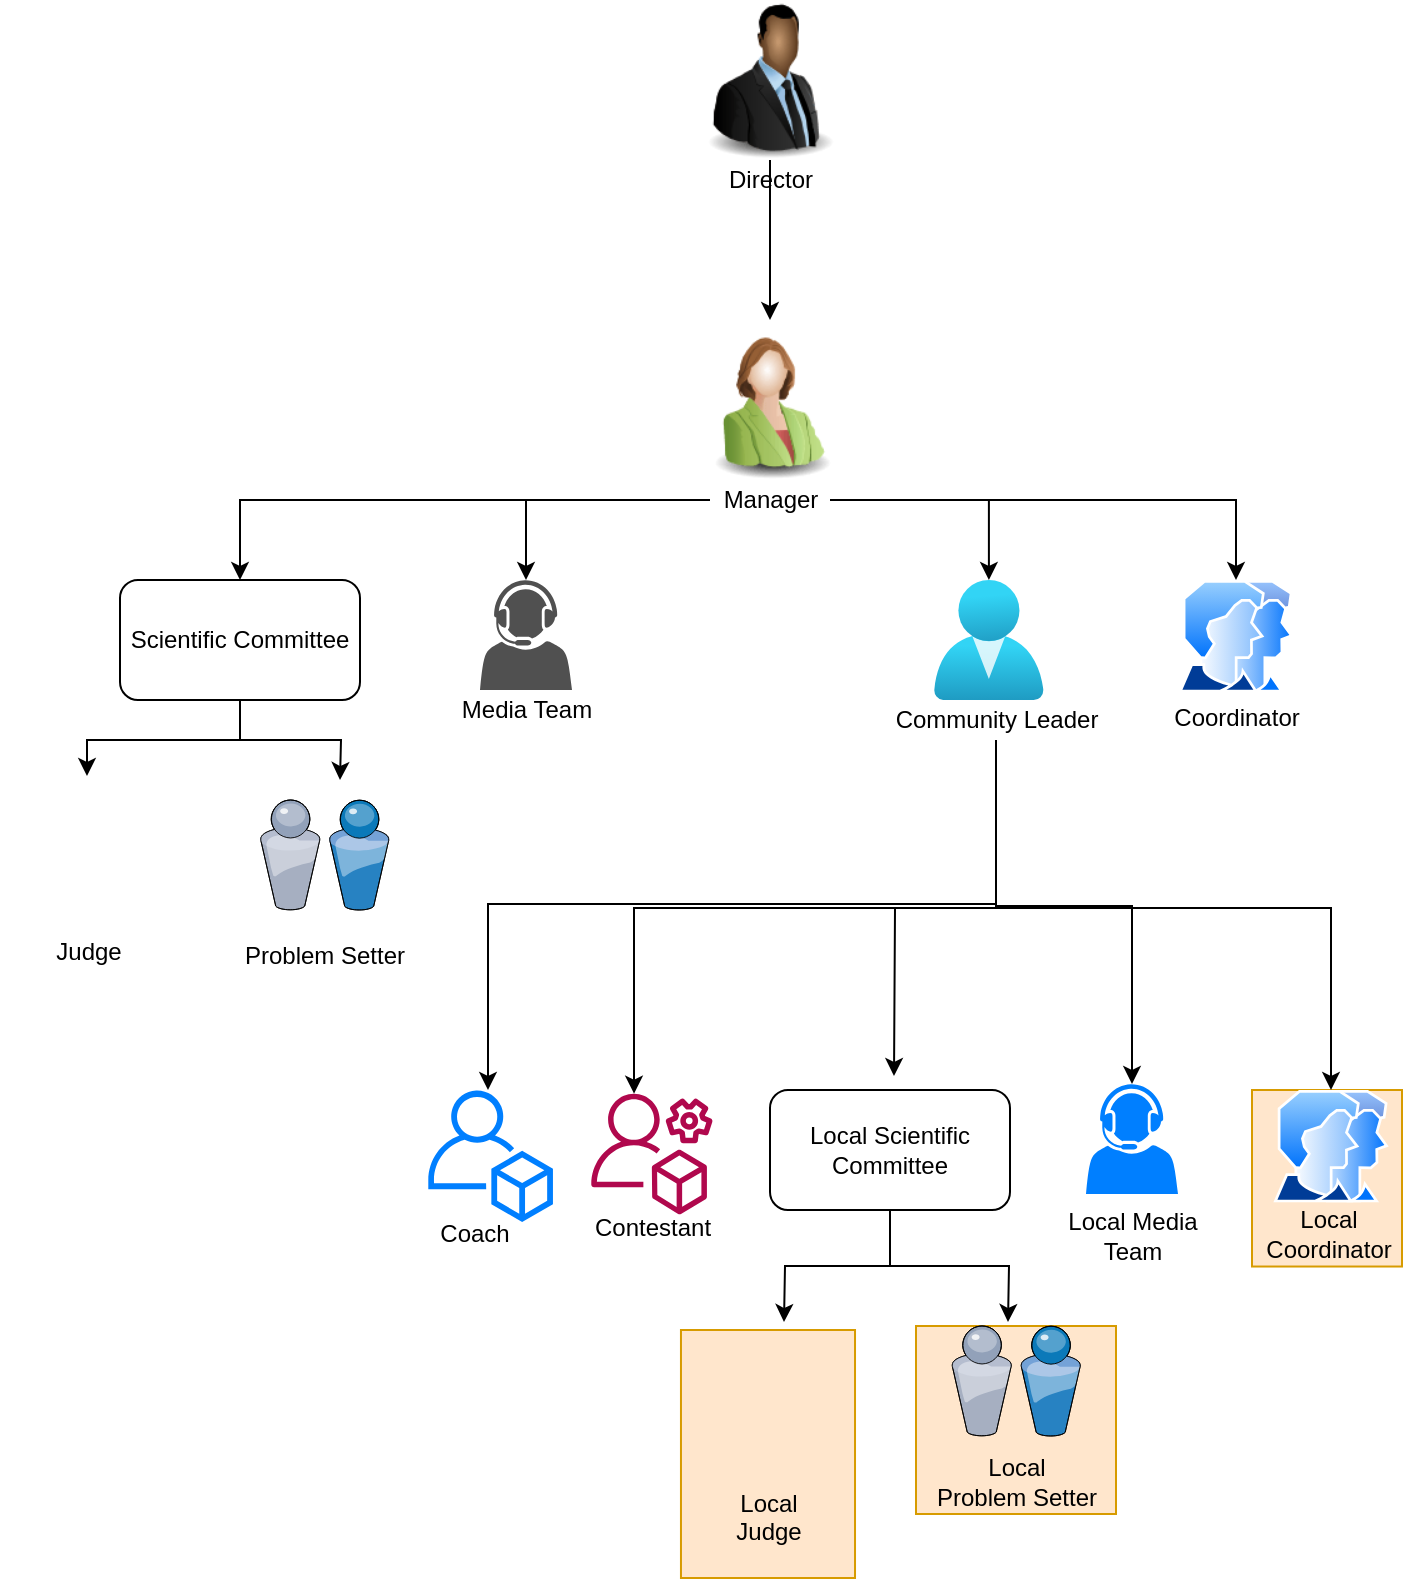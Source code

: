 <mxfile version="16.1.0" type="github">
  <diagram id="hZgRkW4Kh9cMTMM9FMmJ" name="Page-1">
    <mxGraphModel dx="1102" dy="600" grid="0" gridSize="10" guides="1" tooltips="1" connect="1" arrows="1" fold="1" page="1" pageScale="1" pageWidth="850" pageHeight="1100" math="0" shadow="0">
      <root>
        <mxCell id="0" />
        <mxCell id="1" parent="0" />
        <mxCell id="yb3H-mhaVjrvabLYlUrJ-5" value="" style="group" vertex="1" connectable="0" parent="1">
          <mxGeometry x="385" y="180" width="80" height="100" as="geometry" />
        </mxCell>
        <mxCell id="yb3H-mhaVjrvabLYlUrJ-3" value="" style="image;html=1;image=img/lib/clip_art/people/Suit_Woman_Green_128x128.png" vertex="1" parent="yb3H-mhaVjrvabLYlUrJ-5">
          <mxGeometry width="80" height="80" as="geometry" />
        </mxCell>
        <mxCell id="yb3H-mhaVjrvabLYlUrJ-4" value="Manager" style="text;html=1;align=center;verticalAlign=middle;resizable=0;points=[];autosize=1;strokeColor=none;fillColor=none;" vertex="1" parent="yb3H-mhaVjrvabLYlUrJ-5">
          <mxGeometry x="10" y="80" width="60" height="20" as="geometry" />
        </mxCell>
        <mxCell id="yb3H-mhaVjrvabLYlUrJ-6" value="" style="group" vertex="1" connectable="0" parent="1">
          <mxGeometry x="385" y="20" width="80" height="100" as="geometry" />
        </mxCell>
        <mxCell id="yb3H-mhaVjrvabLYlUrJ-1" value="" style="image;html=1;image=img/lib/clip_art/people/Suit_Man_Black_128x128.png" vertex="1" parent="yb3H-mhaVjrvabLYlUrJ-6">
          <mxGeometry width="80" height="80" as="geometry" />
        </mxCell>
        <mxCell id="yb3H-mhaVjrvabLYlUrJ-2" value="Director" style="text;html=1;align=center;verticalAlign=middle;resizable=0;points=[];autosize=1;strokeColor=none;fillColor=none;" vertex="1" parent="yb3H-mhaVjrvabLYlUrJ-6">
          <mxGeometry x="10" y="80" width="60" height="20" as="geometry" />
        </mxCell>
        <mxCell id="yb3H-mhaVjrvabLYlUrJ-30" style="edgeStyle=orthogonalEdgeStyle;rounded=0;orthogonalLoop=1;jettySize=auto;html=1;" edge="1" parent="1" source="yb3H-mhaVjrvabLYlUrJ-7" target="yb3H-mhaVjrvabLYlUrJ-13">
          <mxGeometry relative="1" as="geometry" />
        </mxCell>
        <mxCell id="yb3H-mhaVjrvabLYlUrJ-31" style="edgeStyle=orthogonalEdgeStyle;rounded=0;orthogonalLoop=1;jettySize=auto;html=1;" edge="1" parent="1" source="yb3H-mhaVjrvabLYlUrJ-7">
          <mxGeometry relative="1" as="geometry">
            <mxPoint x="210" y="410" as="targetPoint" />
          </mxGeometry>
        </mxCell>
        <mxCell id="yb3H-mhaVjrvabLYlUrJ-7" value="Scientific Committee" style="rounded=1;whiteSpace=wrap;html=1;" vertex="1" parent="1">
          <mxGeometry x="100" y="310" width="120" height="60" as="geometry" />
        </mxCell>
        <mxCell id="yb3H-mhaVjrvabLYlUrJ-8" value="" style="shape=image;html=1;verticalAlign=top;verticalLabelPosition=bottom;labelBackgroundColor=#ffffff;imageAspect=0;aspect=fixed;image=https://cdn4.iconfinder.com/data/icons/success-filloutline/64/auction-Verdict-judge-law-gavel-128.png" vertex="1" parent="1">
          <mxGeometry x="360" y="170" width="128" height="128" as="geometry" />
        </mxCell>
        <mxCell id="yb3H-mhaVjrvabLYlUrJ-11" value="" style="shape=image;html=1;verticalAlign=top;verticalLabelPosition=bottom;labelBackgroundColor=#ffffff;imageAspect=0;aspect=fixed;image=https://cdn4.iconfinder.com/data/icons/success-filloutline/64/auction-Verdict-judge-law-gavel-128.png" vertex="1" parent="1">
          <mxGeometry x="361" y="360" width="128" height="128" as="geometry" />
        </mxCell>
        <mxCell id="yb3H-mhaVjrvabLYlUrJ-12" value="" style="shape=image;html=1;verticalAlign=top;verticalLabelPosition=bottom;labelBackgroundColor=#ffffff;imageAspect=0;aspect=fixed;image=https://cdn0.iconfinder.com/data/icons/web-development-and-studio/512/17_Law_Action_auction_court_gavel_hammer_judge_legal-128.png" vertex="1" parent="1">
          <mxGeometry x="280" y="440" width="128" height="128" as="geometry" />
        </mxCell>
        <mxCell id="yb3H-mhaVjrvabLYlUrJ-18" style="edgeStyle=orthogonalEdgeStyle;rounded=0;orthogonalLoop=1;jettySize=auto;html=1;" edge="1" parent="1" source="yb3H-mhaVjrvabLYlUrJ-1" target="yb3H-mhaVjrvabLYlUrJ-3">
          <mxGeometry relative="1" as="geometry" />
        </mxCell>
        <mxCell id="yb3H-mhaVjrvabLYlUrJ-20" style="edgeStyle=orthogonalEdgeStyle;rounded=0;orthogonalLoop=1;jettySize=auto;html=1;entryX=0.5;entryY=0;entryDx=0;entryDy=0;" edge="1" parent="1" source="yb3H-mhaVjrvabLYlUrJ-4" target="yb3H-mhaVjrvabLYlUrJ-7">
          <mxGeometry relative="1" as="geometry" />
        </mxCell>
        <mxCell id="yb3H-mhaVjrvabLYlUrJ-27" value="" style="group" vertex="1" connectable="0" parent="1">
          <mxGeometry x="40" y="408" width="87.03" height="110" as="geometry" />
        </mxCell>
        <mxCell id="yb3H-mhaVjrvabLYlUrJ-13" value="" style="shape=image;verticalLabelPosition=bottom;labelBackgroundColor=#ffffff;verticalAlign=top;aspect=fixed;imageAspect=0;image=https://www.pngkey.com/png/full/224-2240336_judge-vector-frames-illustrations-hd-images-photo-designs.png;" vertex="1" parent="yb3H-mhaVjrvabLYlUrJ-27">
          <mxGeometry width="87.03" height="80" as="geometry" />
        </mxCell>
        <mxCell id="yb3H-mhaVjrvabLYlUrJ-15" value="&lt;div&gt;Judge&lt;/div&gt;&lt;div&gt;&lt;br&gt;&lt;/div&gt;" style="text;html=1;align=center;verticalAlign=middle;resizable=0;points=[];autosize=1;strokeColor=none;fillColor=none;" vertex="1" parent="yb3H-mhaVjrvabLYlUrJ-27">
          <mxGeometry x="18.52" y="80" width="50" height="30" as="geometry" />
        </mxCell>
        <mxCell id="yb3H-mhaVjrvabLYlUrJ-29" value="" style="group" vertex="1" connectable="0" parent="1">
          <mxGeometry x="152.25" y="420" width="100" height="88" as="geometry" />
        </mxCell>
        <mxCell id="yb3H-mhaVjrvabLYlUrJ-26" value="" style="verticalLabelPosition=bottom;sketch=0;aspect=fixed;html=1;verticalAlign=top;strokeColor=none;align=center;outlineConnect=0;shape=mxgraph.citrix.users;" vertex="1" parent="yb3H-mhaVjrvabLYlUrJ-29">
          <mxGeometry x="17.75" width="64.5" height="55" as="geometry" />
        </mxCell>
        <mxCell id="yb3H-mhaVjrvabLYlUrJ-28" value="Problem Setter" style="text;html=1;align=center;verticalAlign=middle;resizable=0;points=[];autosize=1;strokeColor=none;fillColor=none;" vertex="1" parent="yb3H-mhaVjrvabLYlUrJ-29">
          <mxGeometry y="68" width="100" height="20" as="geometry" />
        </mxCell>
        <mxCell id="yb3H-mhaVjrvabLYlUrJ-33" style="edgeStyle=orthogonalEdgeStyle;rounded=0;orthogonalLoop=1;jettySize=auto;html=1;" edge="1" parent="1" source="yb3H-mhaVjrvabLYlUrJ-4" target="yb3H-mhaVjrvabLYlUrJ-22">
          <mxGeometry relative="1" as="geometry" />
        </mxCell>
        <mxCell id="yb3H-mhaVjrvabLYlUrJ-37" value="" style="group" vertex="1" connectable="0" parent="1">
          <mxGeometry x="478" y="310" width="120" height="80" as="geometry" />
        </mxCell>
        <mxCell id="yb3H-mhaVjrvabLYlUrJ-75" value="" style="group" vertex="1" connectable="0" parent="yb3H-mhaVjrvabLYlUrJ-37">
          <mxGeometry width="120" height="80" as="geometry" />
        </mxCell>
        <mxCell id="yb3H-mhaVjrvabLYlUrJ-34" value="" style="aspect=fixed;html=1;points=[];align=center;image;fontSize=12;image=img/lib/azure2/identity/Users.svg;" vertex="1" parent="yb3H-mhaVjrvabLYlUrJ-75">
          <mxGeometry x="29" width="54.86" height="60" as="geometry" />
        </mxCell>
        <mxCell id="yb3H-mhaVjrvabLYlUrJ-35" value="Community Leader" style="text;html=1;align=center;verticalAlign=middle;resizable=0;points=[];autosize=1;strokeColor=none;fillColor=none;" vertex="1" parent="yb3H-mhaVjrvabLYlUrJ-75">
          <mxGeometry y="60" width="120" height="20" as="geometry" />
        </mxCell>
        <mxCell id="yb3H-mhaVjrvabLYlUrJ-38" style="edgeStyle=orthogonalEdgeStyle;rounded=0;orthogonalLoop=1;jettySize=auto;html=1;" edge="1" parent="1" source="yb3H-mhaVjrvabLYlUrJ-4" target="yb3H-mhaVjrvabLYlUrJ-34">
          <mxGeometry relative="1" as="geometry" />
        </mxCell>
        <mxCell id="yb3H-mhaVjrvabLYlUrJ-41" value="" style="group" vertex="1" connectable="0" parent="1">
          <mxGeometry x="620.5" y="310" width="75" height="78" as="geometry" />
        </mxCell>
        <mxCell id="yb3H-mhaVjrvabLYlUrJ-74" value="" style="group" vertex="1" connectable="0" parent="yb3H-mhaVjrvabLYlUrJ-41">
          <mxGeometry width="75" height="78" as="geometry" />
        </mxCell>
        <mxCell id="yb3H-mhaVjrvabLYlUrJ-39" value="" style="aspect=fixed;perimeter=ellipsePerimeter;html=1;align=center;shadow=0;dashed=0;spacingTop=3;image;image=img/lib/active_directory/user_accounts.svg;" vertex="1" parent="yb3H-mhaVjrvabLYlUrJ-74">
          <mxGeometry x="8.5" width="58" height="56.26" as="geometry" />
        </mxCell>
        <mxCell id="yb3H-mhaVjrvabLYlUrJ-40" value="Coordinator" style="text;html=1;align=center;verticalAlign=middle;resizable=0;points=[];autosize=1;strokeColor=none;fillColor=none;" vertex="1" parent="yb3H-mhaVjrvabLYlUrJ-74">
          <mxGeometry y="60" width="75" height="18" as="geometry" />
        </mxCell>
        <mxCell id="yb3H-mhaVjrvabLYlUrJ-42" style="edgeStyle=orthogonalEdgeStyle;rounded=0;orthogonalLoop=1;jettySize=auto;html=1;entryX=0.5;entryY=0;entryDx=0;entryDy=0;" edge="1" parent="1" source="yb3H-mhaVjrvabLYlUrJ-4" target="yb3H-mhaVjrvabLYlUrJ-39">
          <mxGeometry relative="1" as="geometry" />
        </mxCell>
        <mxCell id="yb3H-mhaVjrvabLYlUrJ-51" value="" style="group" vertex="1" connectable="0" parent="1">
          <mxGeometry x="331" y="565" width="70" height="78" as="geometry" />
        </mxCell>
        <mxCell id="yb3H-mhaVjrvabLYlUrJ-44" value="&lt;div&gt;Contestant&lt;/div&gt;" style="text;html=1;align=center;verticalAlign=middle;resizable=0;points=[];autosize=1;strokeColor=none;fillColor=none;" vertex="1" parent="yb3H-mhaVjrvabLYlUrJ-51">
          <mxGeometry y="60" width="70" height="18" as="geometry" />
        </mxCell>
        <mxCell id="yb3H-mhaVjrvabLYlUrJ-50" value="" style="sketch=0;outlineConnect=0;fontColor=#232F3E;gradientColor=none;fillColor=#B0084D;strokeColor=none;dashed=0;verticalLabelPosition=bottom;verticalAlign=top;align=center;html=1;fontSize=12;fontStyle=0;aspect=fixed;pointerEvents=1;shape=mxgraph.aws4.organizations_management_account;" vertex="1" parent="yb3H-mhaVjrvabLYlUrJ-51">
          <mxGeometry x="4.64" width="60.72" height="64" as="geometry" />
        </mxCell>
        <mxCell id="yb3H-mhaVjrvabLYlUrJ-54" style="edgeStyle=orthogonalEdgeStyle;rounded=0;orthogonalLoop=1;jettySize=auto;html=1;" edge="1" parent="1" source="yb3H-mhaVjrvabLYlUrJ-35" target="yb3H-mhaVjrvabLYlUrJ-50">
          <mxGeometry relative="1" as="geometry">
            <Array as="points">
              <mxPoint x="538" y="474" />
              <mxPoint x="357" y="474" />
            </Array>
          </mxGeometry>
        </mxCell>
        <mxCell id="yb3H-mhaVjrvabLYlUrJ-62" style="edgeStyle=orthogonalEdgeStyle;rounded=0;orthogonalLoop=1;jettySize=auto;html=1;" edge="1" parent="1" source="yb3H-mhaVjrvabLYlUrJ-55">
          <mxGeometry relative="1" as="geometry">
            <mxPoint x="432" y="681" as="targetPoint" />
          </mxGeometry>
        </mxCell>
        <mxCell id="yb3H-mhaVjrvabLYlUrJ-63" style="edgeStyle=orthogonalEdgeStyle;rounded=0;orthogonalLoop=1;jettySize=auto;html=1;" edge="1" parent="1" source="yb3H-mhaVjrvabLYlUrJ-55">
          <mxGeometry relative="1" as="geometry">
            <mxPoint x="544" y="681" as="targetPoint" />
          </mxGeometry>
        </mxCell>
        <mxCell id="yb3H-mhaVjrvabLYlUrJ-55" value="&lt;div&gt;Local Scientific &lt;br&gt;&lt;/div&gt;&lt;div&gt;Committee&lt;/div&gt;" style="rounded=1;whiteSpace=wrap;html=1;" vertex="1" parent="1">
          <mxGeometry x="425" y="565" width="120" height="60" as="geometry" />
        </mxCell>
        <mxCell id="yb3H-mhaVjrvabLYlUrJ-56" value="" style="group;fillColor=#ffe6cc;strokeColor=#d79b00;" vertex="1" connectable="0" parent="1">
          <mxGeometry x="380.48" y="685" width="87.03" height="124" as="geometry" />
        </mxCell>
        <mxCell id="yb3H-mhaVjrvabLYlUrJ-67" value="" style="group" vertex="1" connectable="0" parent="yb3H-mhaVjrvabLYlUrJ-56">
          <mxGeometry width="87.03" height="124" as="geometry" />
        </mxCell>
        <mxCell id="yb3H-mhaVjrvabLYlUrJ-57" value="" style="shape=image;verticalLabelPosition=bottom;labelBackgroundColor=#ffffff;verticalAlign=top;aspect=fixed;imageAspect=0;image=https://www.pngkey.com/png/full/224-2240336_judge-vector-frames-illustrations-hd-images-photo-designs.png;" vertex="1" parent="yb3H-mhaVjrvabLYlUrJ-67">
          <mxGeometry width="87.03" height="80" as="geometry" />
        </mxCell>
        <mxCell id="yb3H-mhaVjrvabLYlUrJ-58" value="&lt;div&gt;Local&lt;/div&gt;&lt;div&gt;Judge&lt;/div&gt;&lt;div&gt;&lt;br&gt;&lt;/div&gt;" style="text;html=1;align=center;verticalAlign=middle;resizable=0;points=[];autosize=1;strokeColor=none;fillColor=none;" vertex="1" parent="yb3H-mhaVjrvabLYlUrJ-67">
          <mxGeometry x="21.52" y="78" width="44" height="46" as="geometry" />
        </mxCell>
        <mxCell id="yb3H-mhaVjrvabLYlUrJ-59" value="" style="group;fillColor=#ffe6cc;strokeColor=#d79b00;" vertex="1" connectable="0" parent="1">
          <mxGeometry x="498" y="683" width="100" height="94" as="geometry" />
        </mxCell>
        <mxCell id="yb3H-mhaVjrvabLYlUrJ-68" value="" style="group" vertex="1" connectable="0" parent="yb3H-mhaVjrvabLYlUrJ-59">
          <mxGeometry x="4" width="92" height="94" as="geometry" />
        </mxCell>
        <mxCell id="yb3H-mhaVjrvabLYlUrJ-60" value="" style="verticalLabelPosition=bottom;sketch=0;aspect=fixed;html=1;verticalAlign=top;strokeColor=none;align=center;outlineConnect=0;shape=mxgraph.citrix.users;fillColor=#0066CC;" vertex="1" parent="yb3H-mhaVjrvabLYlUrJ-68">
          <mxGeometry x="13.75" width="64.5" height="55" as="geometry" />
        </mxCell>
        <mxCell id="yb3H-mhaVjrvabLYlUrJ-61" value="Local&lt;br&gt;&lt;div&gt;Problem Setter&lt;/div&gt;" style="text;html=1;align=center;verticalAlign=middle;resizable=0;points=[];autosize=1;strokeColor=none;fillColor=none;" vertex="1" parent="yb3H-mhaVjrvabLYlUrJ-68">
          <mxGeometry y="62" width="92" height="32" as="geometry" />
        </mxCell>
        <mxCell id="yb3H-mhaVjrvabLYlUrJ-64" style="edgeStyle=orthogonalEdgeStyle;rounded=0;orthogonalLoop=1;jettySize=auto;html=1;" edge="1" parent="1" source="yb3H-mhaVjrvabLYlUrJ-35">
          <mxGeometry relative="1" as="geometry">
            <mxPoint x="487" y="558" as="targetPoint" />
          </mxGeometry>
        </mxCell>
        <mxCell id="yb3H-mhaVjrvabLYlUrJ-66" value="" style="group" vertex="1" connectable="0" parent="1">
          <mxGeometry x="568" y="562" width="76" height="92" as="geometry" />
        </mxCell>
        <mxCell id="yb3H-mhaVjrvabLYlUrJ-46" value="&lt;div&gt;Local Media &lt;br&gt;&lt;/div&gt;&lt;div&gt;Team&lt;/div&gt;" style="text;html=1;align=center;verticalAlign=middle;resizable=0;points=[];autosize=1;strokeColor=none;fillColor=none;" vertex="1" parent="yb3H-mhaVjrvabLYlUrJ-66">
          <mxGeometry y="60" width="76" height="32" as="geometry" />
        </mxCell>
        <mxCell id="yb3H-mhaVjrvabLYlUrJ-65" value="" style="sketch=0;pointerEvents=1;shadow=0;dashed=0;html=1;strokeColor=none;fillColor=#007FFF;labelPosition=center;verticalLabelPosition=bottom;verticalAlign=top;outlineConnect=0;align=center;shape=mxgraph.office.users.call_center_agent;" vertex="1" parent="yb3H-mhaVjrvabLYlUrJ-66">
          <mxGeometry x="15" width="46" height="55" as="geometry" />
        </mxCell>
        <mxCell id="yb3H-mhaVjrvabLYlUrJ-70" value="" style="group;fillColor=#ffe6cc;strokeColor=#d79b00;" vertex="1" connectable="0" parent="1">
          <mxGeometry x="666" y="565" width="75" height="88.26" as="geometry" />
        </mxCell>
        <mxCell id="yb3H-mhaVjrvabLYlUrJ-73" value="" style="group" vertex="1" connectable="0" parent="yb3H-mhaVjrvabLYlUrJ-70">
          <mxGeometry width="75" height="88.26" as="geometry" />
        </mxCell>
        <mxCell id="yb3H-mhaVjrvabLYlUrJ-47" value="&lt;div&gt;Local &lt;br&gt;&lt;/div&gt;&lt;div&gt;Coordinator&lt;/div&gt;" style="text;html=1;align=center;verticalAlign=middle;resizable=0;points=[];autosize=1;strokeColor=none;fillColor=none;" vertex="1" parent="yb3H-mhaVjrvabLYlUrJ-73">
          <mxGeometry y="56.26" width="75" height="32" as="geometry" />
        </mxCell>
        <mxCell id="yb3H-mhaVjrvabLYlUrJ-69" value="" style="aspect=fixed;perimeter=ellipsePerimeter;html=1;align=center;shadow=0;dashed=0;spacingTop=3;image;image=img/lib/active_directory/user_accounts.svg;" vertex="1" parent="yb3H-mhaVjrvabLYlUrJ-73">
          <mxGeometry x="10.5" width="58" height="56.26" as="geometry" />
        </mxCell>
        <mxCell id="yb3H-mhaVjrvabLYlUrJ-71" style="edgeStyle=orthogonalEdgeStyle;rounded=0;orthogonalLoop=1;jettySize=auto;html=1;" edge="1" parent="1" source="yb3H-mhaVjrvabLYlUrJ-35" target="yb3H-mhaVjrvabLYlUrJ-65">
          <mxGeometry relative="1" as="geometry">
            <Array as="points">
              <mxPoint x="538" y="473" />
              <mxPoint x="606" y="473" />
            </Array>
          </mxGeometry>
        </mxCell>
        <mxCell id="yb3H-mhaVjrvabLYlUrJ-72" style="edgeStyle=orthogonalEdgeStyle;rounded=0;orthogonalLoop=1;jettySize=auto;html=1;entryX=0.5;entryY=0;entryDx=0;entryDy=0;" edge="1" parent="1" source="yb3H-mhaVjrvabLYlUrJ-35" target="yb3H-mhaVjrvabLYlUrJ-69">
          <mxGeometry relative="1" as="geometry">
            <Array as="points">
              <mxPoint x="538" y="474" />
              <mxPoint x="706" y="474" />
            </Array>
          </mxGeometry>
        </mxCell>
        <mxCell id="yb3H-mhaVjrvabLYlUrJ-76" value="" style="group" vertex="1" connectable="0" parent="1">
          <mxGeometry x="263" y="310" width="80" height="75" as="geometry" />
        </mxCell>
        <mxCell id="yb3H-mhaVjrvabLYlUrJ-22" value="" style="sketch=0;pointerEvents=1;shadow=0;dashed=0;html=1;strokeColor=none;fillColor=#505050;labelPosition=center;verticalLabelPosition=bottom;verticalAlign=top;outlineConnect=0;align=center;shape=mxgraph.office.users.call_center_agent;" vertex="1" parent="yb3H-mhaVjrvabLYlUrJ-76">
          <mxGeometry x="17" width="46" height="55" as="geometry" />
        </mxCell>
        <mxCell id="yb3H-mhaVjrvabLYlUrJ-25" value="Media Team" style="text;html=1;align=center;verticalAlign=middle;resizable=0;points=[];autosize=1;strokeColor=none;fillColor=none;" vertex="1" parent="yb3H-mhaVjrvabLYlUrJ-76">
          <mxGeometry y="55" width="80" height="20" as="geometry" />
        </mxCell>
        <mxCell id="yb3H-mhaVjrvabLYlUrJ-78" value="" style="group" vertex="1" connectable="0" parent="1">
          <mxGeometry x="254" y="565" width="62.62" height="81" as="geometry" />
        </mxCell>
        <mxCell id="yb3H-mhaVjrvabLYlUrJ-43" value="Coach" style="text;html=1;align=center;verticalAlign=middle;resizable=0;points=[];autosize=1;strokeColor=none;fillColor=none;" vertex="1" parent="yb3H-mhaVjrvabLYlUrJ-78">
          <mxGeometry y="63" width="46" height="18" as="geometry" />
        </mxCell>
        <mxCell id="yb3H-mhaVjrvabLYlUrJ-77" value="" style="sketch=0;outlineConnect=0;fontColor=#232F3E;gradientColor=none;fillColor=#007FFF;strokeColor=none;dashed=0;verticalLabelPosition=bottom;verticalAlign=top;align=center;html=1;fontSize=12;fontStyle=0;aspect=fixed;pointerEvents=1;shape=mxgraph.aws4.organizations_account;" vertex="1" parent="yb3H-mhaVjrvabLYlUrJ-78">
          <mxGeometry width="62.62" height="66" as="geometry" />
        </mxCell>
        <mxCell id="yb3H-mhaVjrvabLYlUrJ-79" style="edgeStyle=orthogonalEdgeStyle;rounded=0;orthogonalLoop=1;jettySize=auto;html=1;" edge="1" parent="1" source="yb3H-mhaVjrvabLYlUrJ-35" target="yb3H-mhaVjrvabLYlUrJ-77">
          <mxGeometry relative="1" as="geometry">
            <Array as="points">
              <mxPoint x="538" y="472" />
              <mxPoint x="284" y="472" />
            </Array>
          </mxGeometry>
        </mxCell>
      </root>
    </mxGraphModel>
  </diagram>
</mxfile>
